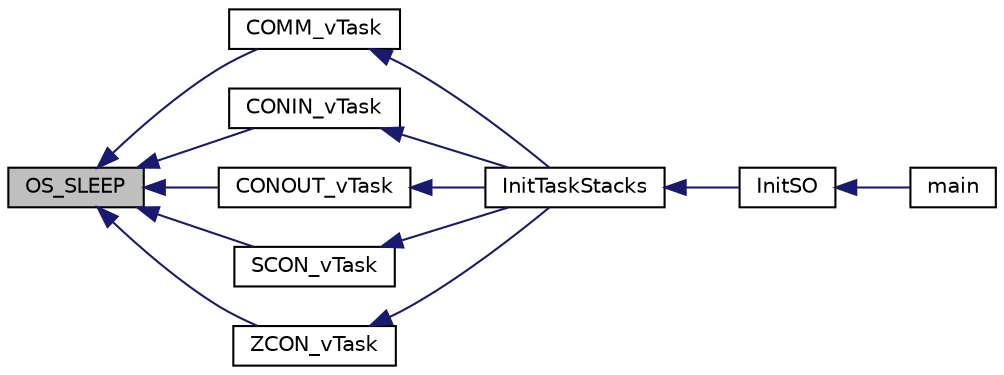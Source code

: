 digraph "OS_SLEEP"
{
  edge [fontname="Helvetica",fontsize="10",labelfontname="Helvetica",labelfontsize="10"];
  node [fontname="Helvetica",fontsize="10",shape=record];
  rankdir="LR";
  Node1 [label="OS_SLEEP",height=0.2,width=0.4,color="black", fillcolor="grey75", style="filled", fontcolor="black"];
  Node1 -> Node2 [dir="back",color="midnightblue",fontsize="10",style="solid",fontname="Helvetica"];
  Node2 [label="COMM_vTask",height=0.2,width=0.4,color="black", fillcolor="white", style="filled",URL="$comm_8h.html#a71cb0217f7c619913c0eff499eae6351"];
  Node2 -> Node3 [dir="back",color="midnightblue",fontsize="10",style="solid",fontname="Helvetica"];
  Node3 [label="InitTaskStacks",height=0.2,width=0.4,color="black", fillcolor="white", style="filled",URL="$_o_s_config_8h.html#a9e7efc9641750b7a486b82201354b58d"];
  Node3 -> Node4 [dir="back",color="midnightblue",fontsize="10",style="solid",fontname="Helvetica"];
  Node4 [label="InitSO",height=0.2,width=0.4,color="black", fillcolor="white", style="filled",URL="$main___s_o_8c.html#ae9cfb073532ce9962371c5296c4c3421",tooltip="Preemptive OS Kernel. "];
  Node4 -> Node5 [dir="back",color="midnightblue",fontsize="10",style="solid",fontname="Helvetica"];
  Node5 [label="main",height=0.2,width=0.4,color="black", fillcolor="white", style="filled",URL="$main___s_o_8c.html#a6288eba0f8e8ad3ab1544ad731eb7667"];
  Node1 -> Node6 [dir="back",color="midnightblue",fontsize="10",style="solid",fontname="Helvetica"];
  Node6 [label="CONIN_vTask",height=0.2,width=0.4,color="black", fillcolor="white", style="filled",URL="$conin_8h.html#abe06d928e08bab90251b86812656e660"];
  Node6 -> Node3 [dir="back",color="midnightblue",fontsize="10",style="solid",fontname="Helvetica"];
  Node1 -> Node7 [dir="back",color="midnightblue",fontsize="10",style="solid",fontname="Helvetica"];
  Node7 [label="CONOUT_vTask",height=0.2,width=0.4,color="black", fillcolor="white", style="filled",URL="$conout_8h.html#af550a6d98a25d09bb45852f369e14905"];
  Node7 -> Node3 [dir="back",color="midnightblue",fontsize="10",style="solid",fontname="Helvetica"];
  Node1 -> Node8 [dir="back",color="midnightblue",fontsize="10",style="solid",fontname="Helvetica"];
  Node8 [label="SCON_vTask",height=0.2,width=0.4,color="black", fillcolor="white", style="filled",URL="$scon_8h.html#ab4be858291df764cf93902ace4b7caca"];
  Node8 -> Node3 [dir="back",color="midnightblue",fontsize="10",style="solid",fontname="Helvetica"];
  Node1 -> Node9 [dir="back",color="midnightblue",fontsize="10",style="solid",fontname="Helvetica"];
  Node9 [label="ZCON_vTask",height=0.2,width=0.4,color="black", fillcolor="white", style="filled",URL="$zcon_8h.html#aa6bb2589f074808d230b826b0a0f156c"];
  Node9 -> Node3 [dir="back",color="midnightblue",fontsize="10",style="solid",fontname="Helvetica"];
}
